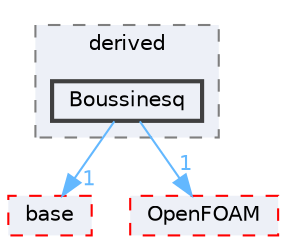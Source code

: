 digraph "src/waveModels/waveGenerationModels/derived/Boussinesq"
{
 // LATEX_PDF_SIZE
  bgcolor="transparent";
  edge [fontname=Helvetica,fontsize=10,labelfontname=Helvetica,labelfontsize=10];
  node [fontname=Helvetica,fontsize=10,shape=box,height=0.2,width=0.4];
  compound=true
  subgraph clusterdir_0d5b02f5e377897adf99f293bf94aa3d {
    graph [ bgcolor="#edf0f7", pencolor="grey50", label="derived", fontname=Helvetica,fontsize=10 style="filled,dashed", URL="dir_0d5b02f5e377897adf99f293bf94aa3d.html",tooltip=""]
  dir_d7b786106aaa9b80c990e8c88569d200 [label="Boussinesq", fillcolor="#edf0f7", color="grey25", style="filled,bold", URL="dir_d7b786106aaa9b80c990e8c88569d200.html",tooltip=""];
  }
  dir_8b3e8305750f57279d38dda6619c99cf [label="base", fillcolor="#edf0f7", color="red", style="filled,dashed", URL="dir_8b3e8305750f57279d38dda6619c99cf.html",tooltip=""];
  dir_c5473ff19b20e6ec4dfe5c310b3778a8 [label="OpenFOAM", fillcolor="#edf0f7", color="red", style="filled,dashed", URL="dir_c5473ff19b20e6ec4dfe5c310b3778a8.html",tooltip=""];
  dir_d7b786106aaa9b80c990e8c88569d200->dir_8b3e8305750f57279d38dda6619c99cf [headlabel="1", labeldistance=1.5 headhref="dir_000338_000198.html" href="dir_000338_000198.html" color="steelblue1" fontcolor="steelblue1"];
  dir_d7b786106aaa9b80c990e8c88569d200->dir_c5473ff19b20e6ec4dfe5c310b3778a8 [headlabel="1", labeldistance=1.5 headhref="dir_000338_002695.html" href="dir_000338_002695.html" color="steelblue1" fontcolor="steelblue1"];
}
